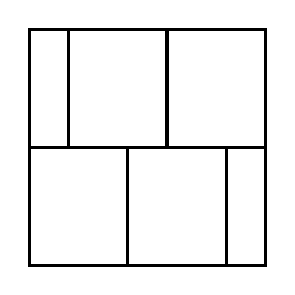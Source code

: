 \begin{tikzpicture}[very thick, scale=.5]
    \draw (0,3) rectangle (1,6);
    \draw (1,3) rectangle (7/2,6);
    \draw (7/2,3) rectangle (6,6);
    \draw (0,0) rectangle (5/2,3);
    \draw (5/2,0) rectangle (5,3);
    \draw (5,0) rectangle (6,3);
\end{tikzpicture}
